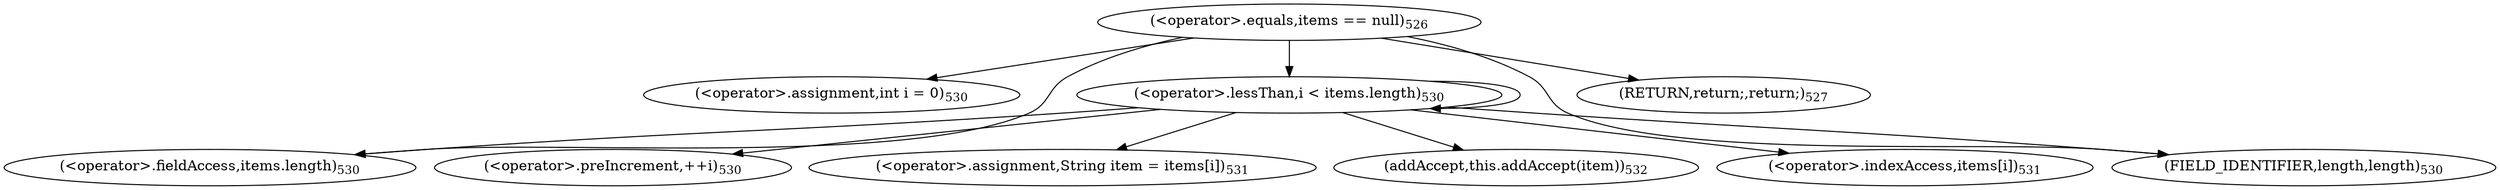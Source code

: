 digraph "addItemsToAccept" {  
"1352" [label = <(&lt;operator&gt;.equals,items == null)<SUB>526</SUB>> ]
"1359" [label = <(&lt;operator&gt;.assignment,int i = 0)<SUB>530</SUB>> ]
"1362" [label = <(&lt;operator&gt;.lessThan,i &lt; items.length)<SUB>530</SUB>> ]
"1367" [label = <(&lt;operator&gt;.preIncrement,++i)<SUB>530</SUB>> ]
"1356" [label = <(RETURN,return;,return;)<SUB>527</SUB>> ]
"1364" [label = <(&lt;operator&gt;.fieldAccess,items.length)<SUB>530</SUB>> ]
"1371" [label = <(&lt;operator&gt;.assignment,String item = items[i])<SUB>531</SUB>> ]
"1376" [label = <(addAccept,this.addAccept(item))<SUB>532</SUB>> ]
"1366" [label = <(FIELD_IDENTIFIER,length,length)<SUB>530</SUB>> ]
"1373" [label = <(&lt;operator&gt;.indexAccess,items[i])<SUB>531</SUB>> ]
  "1352" -> "1364" 
  "1352" -> "1366" 
  "1352" -> "1356" 
  "1352" -> "1362" 
  "1352" -> "1359" 
  "1362" -> "1373" 
  "1362" -> "1364" 
  "1362" -> "1366" 
  "1362" -> "1362" 
  "1362" -> "1371" 
  "1362" -> "1376" 
  "1362" -> "1367" 
}
